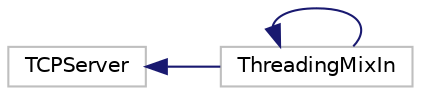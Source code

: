 digraph "Graphical Class Hierarchy"
{
  bgcolor="transparent";
  edge [fontname="Helvetica",fontsize="10",labelfontname="Helvetica",labelfontsize="10"];
  node [fontname="Helvetica",fontsize="10",shape=record];
  rankdir="LR";
  Node2 [label="TCPServer",height=0.2,width=0.4,color="grey75"];
  Node2 -> Node0 [dir="back",color="midnightblue",fontsize="10",style="solid",fontname="Helvetica"];
  Node0 [label="server.Server",height=0.2,width=0.4,color="black",URL="$classserver_1_1Server.html"];
  Node0 [label="ThreadingMixIn",height=0.2,width=0.4,color="grey75"];
  Node0 -> Node0 [dir="back",color="midnightblue",fontsize="10",style="solid",fontname="Helvetica"];
}
